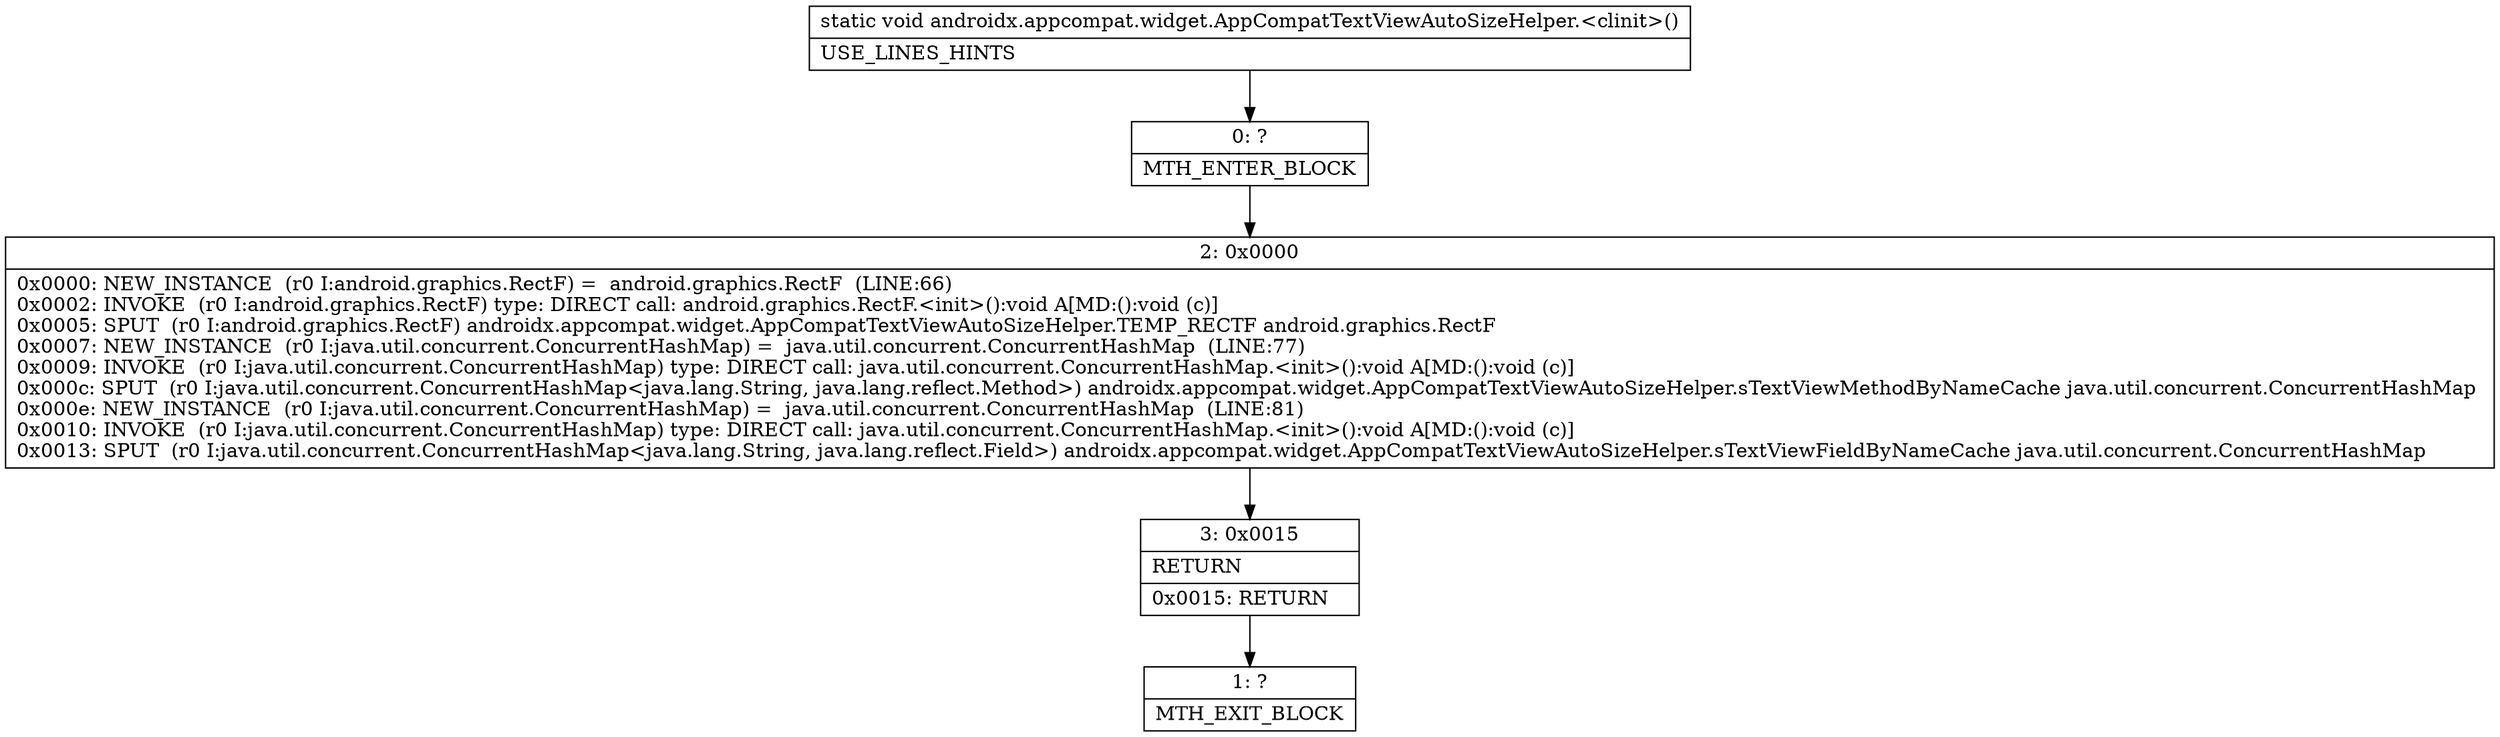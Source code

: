 digraph "CFG forandroidx.appcompat.widget.AppCompatTextViewAutoSizeHelper.\<clinit\>()V" {
Node_0 [shape=record,label="{0\:\ ?|MTH_ENTER_BLOCK\l}"];
Node_2 [shape=record,label="{2\:\ 0x0000|0x0000: NEW_INSTANCE  (r0 I:android.graphics.RectF) =  android.graphics.RectF  (LINE:66)\l0x0002: INVOKE  (r0 I:android.graphics.RectF) type: DIRECT call: android.graphics.RectF.\<init\>():void A[MD:():void (c)]\l0x0005: SPUT  (r0 I:android.graphics.RectF) androidx.appcompat.widget.AppCompatTextViewAutoSizeHelper.TEMP_RECTF android.graphics.RectF \l0x0007: NEW_INSTANCE  (r0 I:java.util.concurrent.ConcurrentHashMap) =  java.util.concurrent.ConcurrentHashMap  (LINE:77)\l0x0009: INVOKE  (r0 I:java.util.concurrent.ConcurrentHashMap) type: DIRECT call: java.util.concurrent.ConcurrentHashMap.\<init\>():void A[MD:():void (c)]\l0x000c: SPUT  (r0 I:java.util.concurrent.ConcurrentHashMap\<java.lang.String, java.lang.reflect.Method\>) androidx.appcompat.widget.AppCompatTextViewAutoSizeHelper.sTextViewMethodByNameCache java.util.concurrent.ConcurrentHashMap \l0x000e: NEW_INSTANCE  (r0 I:java.util.concurrent.ConcurrentHashMap) =  java.util.concurrent.ConcurrentHashMap  (LINE:81)\l0x0010: INVOKE  (r0 I:java.util.concurrent.ConcurrentHashMap) type: DIRECT call: java.util.concurrent.ConcurrentHashMap.\<init\>():void A[MD:():void (c)]\l0x0013: SPUT  (r0 I:java.util.concurrent.ConcurrentHashMap\<java.lang.String, java.lang.reflect.Field\>) androidx.appcompat.widget.AppCompatTextViewAutoSizeHelper.sTextViewFieldByNameCache java.util.concurrent.ConcurrentHashMap \l}"];
Node_3 [shape=record,label="{3\:\ 0x0015|RETURN\l|0x0015: RETURN   \l}"];
Node_1 [shape=record,label="{1\:\ ?|MTH_EXIT_BLOCK\l}"];
MethodNode[shape=record,label="{static void androidx.appcompat.widget.AppCompatTextViewAutoSizeHelper.\<clinit\>()  | USE_LINES_HINTS\l}"];
MethodNode -> Node_0;Node_0 -> Node_2;
Node_2 -> Node_3;
Node_3 -> Node_1;
}

